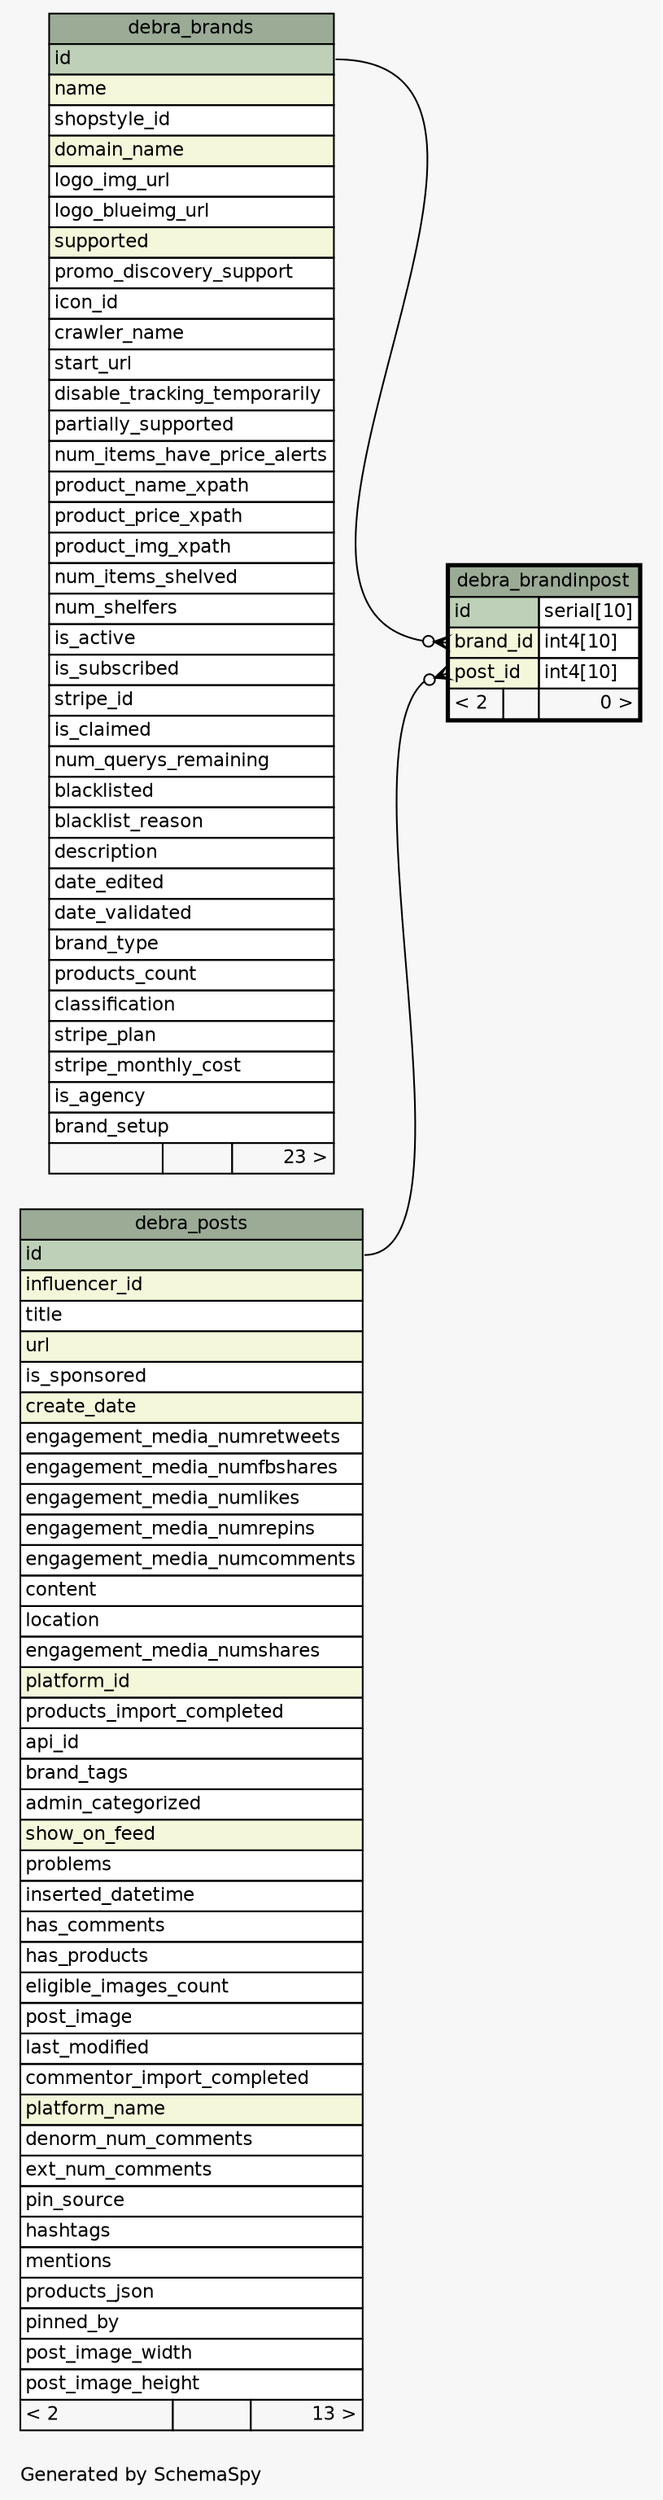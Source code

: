 // dot 2.36.0 on Linux 3.17.0-rc4-a1
// SchemaSpy rev 590
digraph "oneDegreeRelationshipsDiagram" {
  graph [
    rankdir="RL"
    bgcolor="#f7f7f7"
    label="\nGenerated by SchemaSpy"
    labeljust="l"
    nodesep="0.18"
    ranksep="0.46"
    fontname="Helvetica"
    fontsize="11"
  ];
  node [
    fontname="Helvetica"
    fontsize="11"
    shape="plaintext"
  ];
  edge [
    arrowsize="0.8"
  ];
  "debra_brandinpost":"brand_id":w -> "debra_brands":"id":e [arrowhead=none dir=back arrowtail=crowodot];
  "debra_brandinpost":"post_id":w -> "debra_posts":"id":e [arrowhead=none dir=back arrowtail=crowodot];
  "debra_brandinpost" [
    label=<
    <TABLE BORDER="2" CELLBORDER="1" CELLSPACING="0" BGCOLOR="#ffffff">
      <TR><TD COLSPAN="3" BGCOLOR="#9bab96" ALIGN="CENTER">debra_brandinpost</TD></TR>
      <TR><TD PORT="id" COLSPAN="2" BGCOLOR="#bed1b8" ALIGN="LEFT">id</TD><TD PORT="id.type" ALIGN="LEFT">serial[10]</TD></TR>
      <TR><TD PORT="brand_id" COLSPAN="2" BGCOLOR="#f4f7da" ALIGN="LEFT">brand_id</TD><TD PORT="brand_id.type" ALIGN="LEFT">int4[10]</TD></TR>
      <TR><TD PORT="post_id" COLSPAN="2" BGCOLOR="#f4f7da" ALIGN="LEFT">post_id</TD><TD PORT="post_id.type" ALIGN="LEFT">int4[10]</TD></TR>
      <TR><TD ALIGN="LEFT" BGCOLOR="#f7f7f7">&lt; 2</TD><TD ALIGN="RIGHT" BGCOLOR="#f7f7f7">  </TD><TD ALIGN="RIGHT" BGCOLOR="#f7f7f7">0 &gt;</TD></TR>
    </TABLE>>
    URL="debra_brandinpost.html"
    tooltip="debra_brandinpost"
  ];
  "debra_brands" [
    label=<
    <TABLE BORDER="0" CELLBORDER="1" CELLSPACING="0" BGCOLOR="#ffffff">
      <TR><TD COLSPAN="3" BGCOLOR="#9bab96" ALIGN="CENTER">debra_brands</TD></TR>
      <TR><TD PORT="id" COLSPAN="3" BGCOLOR="#bed1b8" ALIGN="LEFT">id</TD></TR>
      <TR><TD PORT="name" COLSPAN="3" BGCOLOR="#f4f7da" ALIGN="LEFT">name</TD></TR>
      <TR><TD PORT="shopstyle_id" COLSPAN="3" ALIGN="LEFT">shopstyle_id</TD></TR>
      <TR><TD PORT="domain_name" COLSPAN="3" BGCOLOR="#f4f7da" ALIGN="LEFT">domain_name</TD></TR>
      <TR><TD PORT="logo_img_url" COLSPAN="3" ALIGN="LEFT">logo_img_url</TD></TR>
      <TR><TD PORT="logo_blueimg_url" COLSPAN="3" ALIGN="LEFT">logo_blueimg_url</TD></TR>
      <TR><TD PORT="supported" COLSPAN="3" BGCOLOR="#f4f7da" ALIGN="LEFT">supported</TD></TR>
      <TR><TD PORT="promo_discovery_support" COLSPAN="3" ALIGN="LEFT">promo_discovery_support</TD></TR>
      <TR><TD PORT="icon_id" COLSPAN="3" ALIGN="LEFT">icon_id</TD></TR>
      <TR><TD PORT="crawler_name" COLSPAN="3" ALIGN="LEFT">crawler_name</TD></TR>
      <TR><TD PORT="start_url" COLSPAN="3" ALIGN="LEFT">start_url</TD></TR>
      <TR><TD PORT="disable_tracking_temporarily" COLSPAN="3" ALIGN="LEFT">disable_tracking_temporarily</TD></TR>
      <TR><TD PORT="partially_supported" COLSPAN="3" ALIGN="LEFT">partially_supported</TD></TR>
      <TR><TD PORT="num_items_have_price_alerts" COLSPAN="3" ALIGN="LEFT">num_items_have_price_alerts</TD></TR>
      <TR><TD PORT="product_name_xpath" COLSPAN="3" ALIGN="LEFT">product_name_xpath</TD></TR>
      <TR><TD PORT="product_price_xpath" COLSPAN="3" ALIGN="LEFT">product_price_xpath</TD></TR>
      <TR><TD PORT="product_img_xpath" COLSPAN="3" ALIGN="LEFT">product_img_xpath</TD></TR>
      <TR><TD PORT="num_items_shelved" COLSPAN="3" ALIGN="LEFT">num_items_shelved</TD></TR>
      <TR><TD PORT="num_shelfers" COLSPAN="3" ALIGN="LEFT">num_shelfers</TD></TR>
      <TR><TD PORT="is_active" COLSPAN="3" ALIGN="LEFT">is_active</TD></TR>
      <TR><TD PORT="is_subscribed" COLSPAN="3" ALIGN="LEFT">is_subscribed</TD></TR>
      <TR><TD PORT="stripe_id" COLSPAN="3" ALIGN="LEFT">stripe_id</TD></TR>
      <TR><TD PORT="is_claimed" COLSPAN="3" ALIGN="LEFT">is_claimed</TD></TR>
      <TR><TD PORT="num_querys_remaining" COLSPAN="3" ALIGN="LEFT">num_querys_remaining</TD></TR>
      <TR><TD PORT="blacklisted" COLSPAN="3" ALIGN="LEFT">blacklisted</TD></TR>
      <TR><TD PORT="blacklist_reason" COLSPAN="3" ALIGN="LEFT">blacklist_reason</TD></TR>
      <TR><TD PORT="description" COLSPAN="3" ALIGN="LEFT">description</TD></TR>
      <TR><TD PORT="date_edited" COLSPAN="3" ALIGN="LEFT">date_edited</TD></TR>
      <TR><TD PORT="date_validated" COLSPAN="3" ALIGN="LEFT">date_validated</TD></TR>
      <TR><TD PORT="brand_type" COLSPAN="3" ALIGN="LEFT">brand_type</TD></TR>
      <TR><TD PORT="products_count" COLSPAN="3" ALIGN="LEFT">products_count</TD></TR>
      <TR><TD PORT="classification" COLSPAN="3" ALIGN="LEFT">classification</TD></TR>
      <TR><TD PORT="stripe_plan" COLSPAN="3" ALIGN="LEFT">stripe_plan</TD></TR>
      <TR><TD PORT="stripe_monthly_cost" COLSPAN="3" ALIGN="LEFT">stripe_monthly_cost</TD></TR>
      <TR><TD PORT="is_agency" COLSPAN="3" ALIGN="LEFT">is_agency</TD></TR>
      <TR><TD PORT="brand_setup" COLSPAN="3" ALIGN="LEFT">brand_setup</TD></TR>
      <TR><TD ALIGN="LEFT" BGCOLOR="#f7f7f7">  </TD><TD ALIGN="RIGHT" BGCOLOR="#f7f7f7">  </TD><TD ALIGN="RIGHT" BGCOLOR="#f7f7f7">23 &gt;</TD></TR>
    </TABLE>>
    URL="debra_brands.html"
    tooltip="debra_brands"
  ];
  "debra_posts" [
    label=<
    <TABLE BORDER="0" CELLBORDER="1" CELLSPACING="0" BGCOLOR="#ffffff">
      <TR><TD COLSPAN="3" BGCOLOR="#9bab96" ALIGN="CENTER">debra_posts</TD></TR>
      <TR><TD PORT="id" COLSPAN="3" BGCOLOR="#bed1b8" ALIGN="LEFT">id</TD></TR>
      <TR><TD PORT="influencer_id" COLSPAN="3" BGCOLOR="#f4f7da" ALIGN="LEFT">influencer_id</TD></TR>
      <TR><TD PORT="title" COLSPAN="3" ALIGN="LEFT">title</TD></TR>
      <TR><TD PORT="url" COLSPAN="3" BGCOLOR="#f4f7da" ALIGN="LEFT">url</TD></TR>
      <TR><TD PORT="is_sponsored" COLSPAN="3" ALIGN="LEFT">is_sponsored</TD></TR>
      <TR><TD PORT="create_date" COLSPAN="3" BGCOLOR="#f4f7da" ALIGN="LEFT">create_date</TD></TR>
      <TR><TD PORT="engagement_media_numretweets" COLSPAN="3" ALIGN="LEFT">engagement_media_numretweets</TD></TR>
      <TR><TD PORT="engagement_media_numfbshares" COLSPAN="3" ALIGN="LEFT">engagement_media_numfbshares</TD></TR>
      <TR><TD PORT="engagement_media_numlikes" COLSPAN="3" ALIGN="LEFT">engagement_media_numlikes</TD></TR>
      <TR><TD PORT="engagement_media_numrepins" COLSPAN="3" ALIGN="LEFT">engagement_media_numrepins</TD></TR>
      <TR><TD PORT="engagement_media_numcomments" COLSPAN="3" ALIGN="LEFT">engagement_media_numcomments</TD></TR>
      <TR><TD PORT="content" COLSPAN="3" ALIGN="LEFT">content</TD></TR>
      <TR><TD PORT="location" COLSPAN="3" ALIGN="LEFT">location</TD></TR>
      <TR><TD PORT="engagement_media_numshares" COLSPAN="3" ALIGN="LEFT">engagement_media_numshares</TD></TR>
      <TR><TD PORT="platform_id" COLSPAN="3" BGCOLOR="#f4f7da" ALIGN="LEFT">platform_id</TD></TR>
      <TR><TD PORT="products_import_completed" COLSPAN="3" ALIGN="LEFT">products_import_completed</TD></TR>
      <TR><TD PORT="api_id" COLSPAN="3" ALIGN="LEFT">api_id</TD></TR>
      <TR><TD PORT="brand_tags" COLSPAN="3" ALIGN="LEFT">brand_tags</TD></TR>
      <TR><TD PORT="admin_categorized" COLSPAN="3" ALIGN="LEFT">admin_categorized</TD></TR>
      <TR><TD PORT="show_on_feed" COLSPAN="3" BGCOLOR="#f4f7da" ALIGN="LEFT">show_on_feed</TD></TR>
      <TR><TD PORT="problems" COLSPAN="3" ALIGN="LEFT">problems</TD></TR>
      <TR><TD PORT="inserted_datetime" COLSPAN="3" ALIGN="LEFT">inserted_datetime</TD></TR>
      <TR><TD PORT="has_comments" COLSPAN="3" ALIGN="LEFT">has_comments</TD></TR>
      <TR><TD PORT="has_products" COLSPAN="3" ALIGN="LEFT">has_products</TD></TR>
      <TR><TD PORT="eligible_images_count" COLSPAN="3" ALIGN="LEFT">eligible_images_count</TD></TR>
      <TR><TD PORT="post_image" COLSPAN="3" ALIGN="LEFT">post_image</TD></TR>
      <TR><TD PORT="last_modified" COLSPAN="3" ALIGN="LEFT">last_modified</TD></TR>
      <TR><TD PORT="commentor_import_completed" COLSPAN="3" ALIGN="LEFT">commentor_import_completed</TD></TR>
      <TR><TD PORT="platform_name" COLSPAN="3" BGCOLOR="#f4f7da" ALIGN="LEFT">platform_name</TD></TR>
      <TR><TD PORT="denorm_num_comments" COLSPAN="3" ALIGN="LEFT">denorm_num_comments</TD></TR>
      <TR><TD PORT="ext_num_comments" COLSPAN="3" ALIGN="LEFT">ext_num_comments</TD></TR>
      <TR><TD PORT="pin_source" COLSPAN="3" ALIGN="LEFT">pin_source</TD></TR>
      <TR><TD PORT="hashtags" COLSPAN="3" ALIGN="LEFT">hashtags</TD></TR>
      <TR><TD PORT="mentions" COLSPAN="3" ALIGN="LEFT">mentions</TD></TR>
      <TR><TD PORT="products_json" COLSPAN="3" ALIGN="LEFT">products_json</TD></TR>
      <TR><TD PORT="pinned_by" COLSPAN="3" ALIGN="LEFT">pinned_by</TD></TR>
      <TR><TD PORT="post_image_width" COLSPAN="3" ALIGN="LEFT">post_image_width</TD></TR>
      <TR><TD PORT="post_image_height" COLSPAN="3" ALIGN="LEFT">post_image_height</TD></TR>
      <TR><TD ALIGN="LEFT" BGCOLOR="#f7f7f7">&lt; 2</TD><TD ALIGN="RIGHT" BGCOLOR="#f7f7f7">  </TD><TD ALIGN="RIGHT" BGCOLOR="#f7f7f7">13 &gt;</TD></TR>
    </TABLE>>
    URL="debra_posts.html"
    tooltip="debra_posts"
  ];
}
